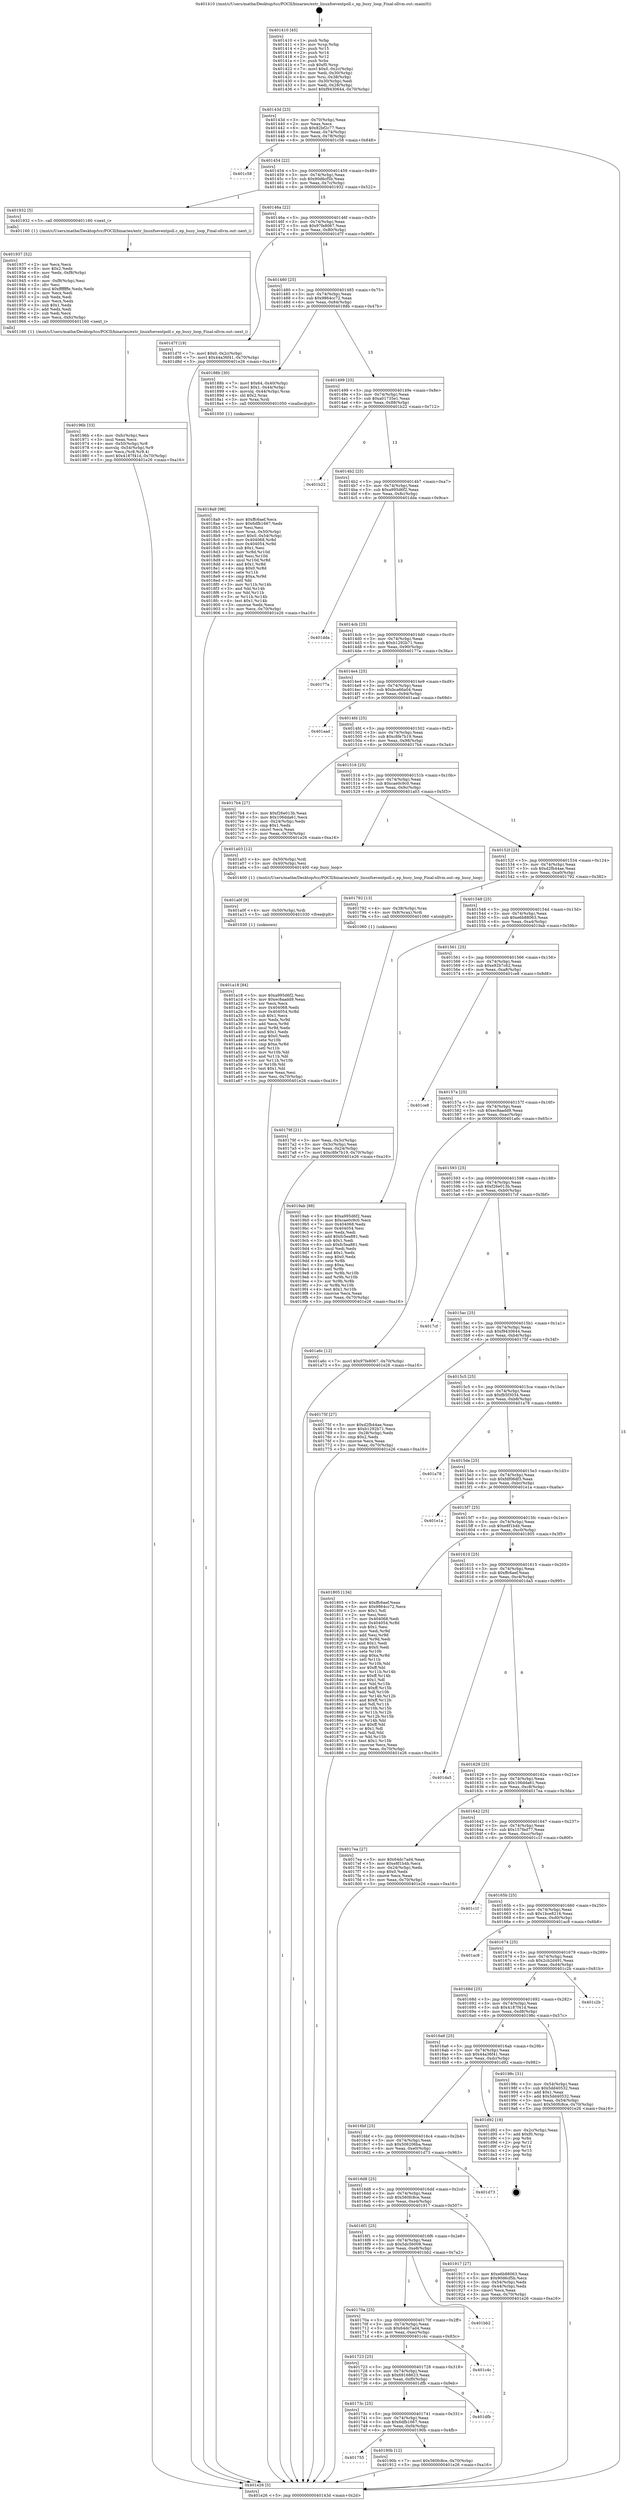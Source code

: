 digraph "0x401410" {
  label = "0x401410 (/mnt/c/Users/mathe/Desktop/tcc/POCII/binaries/extr_linuxfseventpoll.c_ep_busy_loop_Final-ollvm.out::main(0))"
  labelloc = "t"
  node[shape=record]

  Entry [label="",width=0.3,height=0.3,shape=circle,fillcolor=black,style=filled]
  "0x40143d" [label="{
     0x40143d [23]\l
     | [instrs]\l
     &nbsp;&nbsp;0x40143d \<+3\>: mov -0x70(%rbp),%eax\l
     &nbsp;&nbsp;0x401440 \<+2\>: mov %eax,%ecx\l
     &nbsp;&nbsp;0x401442 \<+6\>: sub $0x82bf2c77,%ecx\l
     &nbsp;&nbsp;0x401448 \<+3\>: mov %eax,-0x74(%rbp)\l
     &nbsp;&nbsp;0x40144b \<+3\>: mov %ecx,-0x78(%rbp)\l
     &nbsp;&nbsp;0x40144e \<+6\>: je 0000000000401c58 \<main+0x848\>\l
  }"]
  "0x401c58" [label="{
     0x401c58\l
  }", style=dashed]
  "0x401454" [label="{
     0x401454 [22]\l
     | [instrs]\l
     &nbsp;&nbsp;0x401454 \<+5\>: jmp 0000000000401459 \<main+0x49\>\l
     &nbsp;&nbsp;0x401459 \<+3\>: mov -0x74(%rbp),%eax\l
     &nbsp;&nbsp;0x40145c \<+5\>: sub $0x90d6cf5b,%eax\l
     &nbsp;&nbsp;0x401461 \<+3\>: mov %eax,-0x7c(%rbp)\l
     &nbsp;&nbsp;0x401464 \<+6\>: je 0000000000401932 \<main+0x522\>\l
  }"]
  Exit [label="",width=0.3,height=0.3,shape=circle,fillcolor=black,style=filled,peripheries=2]
  "0x401932" [label="{
     0x401932 [5]\l
     | [instrs]\l
     &nbsp;&nbsp;0x401932 \<+5\>: call 0000000000401160 \<next_i\>\l
     | [calls]\l
     &nbsp;&nbsp;0x401160 \{1\} (/mnt/c/Users/mathe/Desktop/tcc/POCII/binaries/extr_linuxfseventpoll.c_ep_busy_loop_Final-ollvm.out::next_i)\l
  }"]
  "0x40146a" [label="{
     0x40146a [22]\l
     | [instrs]\l
     &nbsp;&nbsp;0x40146a \<+5\>: jmp 000000000040146f \<main+0x5f\>\l
     &nbsp;&nbsp;0x40146f \<+3\>: mov -0x74(%rbp),%eax\l
     &nbsp;&nbsp;0x401472 \<+5\>: sub $0x97fe8067,%eax\l
     &nbsp;&nbsp;0x401477 \<+3\>: mov %eax,-0x80(%rbp)\l
     &nbsp;&nbsp;0x40147a \<+6\>: je 0000000000401d7f \<main+0x96f\>\l
  }"]
  "0x401a18" [label="{
     0x401a18 [84]\l
     | [instrs]\l
     &nbsp;&nbsp;0x401a18 \<+5\>: mov $0xa995d6f2,%esi\l
     &nbsp;&nbsp;0x401a1d \<+5\>: mov $0xec8aadd9,%eax\l
     &nbsp;&nbsp;0x401a22 \<+2\>: xor %ecx,%ecx\l
     &nbsp;&nbsp;0x401a24 \<+7\>: mov 0x404068,%edx\l
     &nbsp;&nbsp;0x401a2b \<+8\>: mov 0x404054,%r8d\l
     &nbsp;&nbsp;0x401a33 \<+3\>: sub $0x1,%ecx\l
     &nbsp;&nbsp;0x401a36 \<+3\>: mov %edx,%r9d\l
     &nbsp;&nbsp;0x401a39 \<+3\>: add %ecx,%r9d\l
     &nbsp;&nbsp;0x401a3c \<+4\>: imul %r9d,%edx\l
     &nbsp;&nbsp;0x401a40 \<+3\>: and $0x1,%edx\l
     &nbsp;&nbsp;0x401a43 \<+3\>: cmp $0x0,%edx\l
     &nbsp;&nbsp;0x401a46 \<+4\>: sete %r10b\l
     &nbsp;&nbsp;0x401a4a \<+4\>: cmp $0xa,%r8d\l
     &nbsp;&nbsp;0x401a4e \<+4\>: setl %r11b\l
     &nbsp;&nbsp;0x401a52 \<+3\>: mov %r10b,%bl\l
     &nbsp;&nbsp;0x401a55 \<+3\>: and %r11b,%bl\l
     &nbsp;&nbsp;0x401a58 \<+3\>: xor %r11b,%r10b\l
     &nbsp;&nbsp;0x401a5b \<+3\>: or %r10b,%bl\l
     &nbsp;&nbsp;0x401a5e \<+3\>: test $0x1,%bl\l
     &nbsp;&nbsp;0x401a61 \<+3\>: cmovne %eax,%esi\l
     &nbsp;&nbsp;0x401a64 \<+3\>: mov %esi,-0x70(%rbp)\l
     &nbsp;&nbsp;0x401a67 \<+5\>: jmp 0000000000401e26 \<main+0xa16\>\l
  }"]
  "0x401d7f" [label="{
     0x401d7f [19]\l
     | [instrs]\l
     &nbsp;&nbsp;0x401d7f \<+7\>: movl $0x0,-0x2c(%rbp)\l
     &nbsp;&nbsp;0x401d86 \<+7\>: movl $0x44a36f41,-0x70(%rbp)\l
     &nbsp;&nbsp;0x401d8d \<+5\>: jmp 0000000000401e26 \<main+0xa16\>\l
  }"]
  "0x401480" [label="{
     0x401480 [25]\l
     | [instrs]\l
     &nbsp;&nbsp;0x401480 \<+5\>: jmp 0000000000401485 \<main+0x75\>\l
     &nbsp;&nbsp;0x401485 \<+3\>: mov -0x74(%rbp),%eax\l
     &nbsp;&nbsp;0x401488 \<+5\>: sub $0x9864cc72,%eax\l
     &nbsp;&nbsp;0x40148d \<+6\>: mov %eax,-0x84(%rbp)\l
     &nbsp;&nbsp;0x401493 \<+6\>: je 000000000040188b \<main+0x47b\>\l
  }"]
  "0x401a0f" [label="{
     0x401a0f [9]\l
     | [instrs]\l
     &nbsp;&nbsp;0x401a0f \<+4\>: mov -0x50(%rbp),%rdi\l
     &nbsp;&nbsp;0x401a13 \<+5\>: call 0000000000401030 \<free@plt\>\l
     | [calls]\l
     &nbsp;&nbsp;0x401030 \{1\} (unknown)\l
  }"]
  "0x40188b" [label="{
     0x40188b [30]\l
     | [instrs]\l
     &nbsp;&nbsp;0x40188b \<+7\>: movl $0x64,-0x40(%rbp)\l
     &nbsp;&nbsp;0x401892 \<+7\>: movl $0x1,-0x44(%rbp)\l
     &nbsp;&nbsp;0x401899 \<+4\>: movslq -0x44(%rbp),%rax\l
     &nbsp;&nbsp;0x40189d \<+4\>: shl $0x2,%rax\l
     &nbsp;&nbsp;0x4018a1 \<+3\>: mov %rax,%rdi\l
     &nbsp;&nbsp;0x4018a4 \<+5\>: call 0000000000401050 \<malloc@plt\>\l
     | [calls]\l
     &nbsp;&nbsp;0x401050 \{1\} (unknown)\l
  }"]
  "0x401499" [label="{
     0x401499 [25]\l
     | [instrs]\l
     &nbsp;&nbsp;0x401499 \<+5\>: jmp 000000000040149e \<main+0x8e\>\l
     &nbsp;&nbsp;0x40149e \<+3\>: mov -0x74(%rbp),%eax\l
     &nbsp;&nbsp;0x4014a1 \<+5\>: sub $0xa01735e1,%eax\l
     &nbsp;&nbsp;0x4014a6 \<+6\>: mov %eax,-0x88(%rbp)\l
     &nbsp;&nbsp;0x4014ac \<+6\>: je 0000000000401b22 \<main+0x712\>\l
  }"]
  "0x40196b" [label="{
     0x40196b [33]\l
     | [instrs]\l
     &nbsp;&nbsp;0x40196b \<+6\>: mov -0xfc(%rbp),%ecx\l
     &nbsp;&nbsp;0x401971 \<+3\>: imul %eax,%ecx\l
     &nbsp;&nbsp;0x401974 \<+4\>: mov -0x50(%rbp),%r8\l
     &nbsp;&nbsp;0x401978 \<+4\>: movslq -0x54(%rbp),%r9\l
     &nbsp;&nbsp;0x40197c \<+4\>: mov %ecx,(%r8,%r9,4)\l
     &nbsp;&nbsp;0x401980 \<+7\>: movl $0x4187f41d,-0x70(%rbp)\l
     &nbsp;&nbsp;0x401987 \<+5\>: jmp 0000000000401e26 \<main+0xa16\>\l
  }"]
  "0x401b22" [label="{
     0x401b22\l
  }", style=dashed]
  "0x4014b2" [label="{
     0x4014b2 [25]\l
     | [instrs]\l
     &nbsp;&nbsp;0x4014b2 \<+5\>: jmp 00000000004014b7 \<main+0xa7\>\l
     &nbsp;&nbsp;0x4014b7 \<+3\>: mov -0x74(%rbp),%eax\l
     &nbsp;&nbsp;0x4014ba \<+5\>: sub $0xa995d6f2,%eax\l
     &nbsp;&nbsp;0x4014bf \<+6\>: mov %eax,-0x8c(%rbp)\l
     &nbsp;&nbsp;0x4014c5 \<+6\>: je 0000000000401dda \<main+0x9ca\>\l
  }"]
  "0x401937" [label="{
     0x401937 [52]\l
     | [instrs]\l
     &nbsp;&nbsp;0x401937 \<+2\>: xor %ecx,%ecx\l
     &nbsp;&nbsp;0x401939 \<+5\>: mov $0x2,%edx\l
     &nbsp;&nbsp;0x40193e \<+6\>: mov %edx,-0xf8(%rbp)\l
     &nbsp;&nbsp;0x401944 \<+1\>: cltd\l
     &nbsp;&nbsp;0x401945 \<+6\>: mov -0xf8(%rbp),%esi\l
     &nbsp;&nbsp;0x40194b \<+2\>: idiv %esi\l
     &nbsp;&nbsp;0x40194d \<+6\>: imul $0xfffffffe,%edx,%edx\l
     &nbsp;&nbsp;0x401953 \<+2\>: mov %ecx,%edi\l
     &nbsp;&nbsp;0x401955 \<+2\>: sub %edx,%edi\l
     &nbsp;&nbsp;0x401957 \<+2\>: mov %ecx,%edx\l
     &nbsp;&nbsp;0x401959 \<+3\>: sub $0x1,%edx\l
     &nbsp;&nbsp;0x40195c \<+2\>: add %edx,%edi\l
     &nbsp;&nbsp;0x40195e \<+2\>: sub %edi,%ecx\l
     &nbsp;&nbsp;0x401960 \<+6\>: mov %ecx,-0xfc(%rbp)\l
     &nbsp;&nbsp;0x401966 \<+5\>: call 0000000000401160 \<next_i\>\l
     | [calls]\l
     &nbsp;&nbsp;0x401160 \{1\} (/mnt/c/Users/mathe/Desktop/tcc/POCII/binaries/extr_linuxfseventpoll.c_ep_busy_loop_Final-ollvm.out::next_i)\l
  }"]
  "0x401dda" [label="{
     0x401dda\l
  }", style=dashed]
  "0x4014cb" [label="{
     0x4014cb [25]\l
     | [instrs]\l
     &nbsp;&nbsp;0x4014cb \<+5\>: jmp 00000000004014d0 \<main+0xc0\>\l
     &nbsp;&nbsp;0x4014d0 \<+3\>: mov -0x74(%rbp),%eax\l
     &nbsp;&nbsp;0x4014d3 \<+5\>: sub $0xb1292b71,%eax\l
     &nbsp;&nbsp;0x4014d8 \<+6\>: mov %eax,-0x90(%rbp)\l
     &nbsp;&nbsp;0x4014de \<+6\>: je 000000000040177a \<main+0x36a\>\l
  }"]
  "0x401755" [label="{
     0x401755\l
  }", style=dashed]
  "0x40177a" [label="{
     0x40177a\l
  }", style=dashed]
  "0x4014e4" [label="{
     0x4014e4 [25]\l
     | [instrs]\l
     &nbsp;&nbsp;0x4014e4 \<+5\>: jmp 00000000004014e9 \<main+0xd9\>\l
     &nbsp;&nbsp;0x4014e9 \<+3\>: mov -0x74(%rbp),%eax\l
     &nbsp;&nbsp;0x4014ec \<+5\>: sub $0xbca66a04,%eax\l
     &nbsp;&nbsp;0x4014f1 \<+6\>: mov %eax,-0x94(%rbp)\l
     &nbsp;&nbsp;0x4014f7 \<+6\>: je 0000000000401aad \<main+0x69d\>\l
  }"]
  "0x40190b" [label="{
     0x40190b [12]\l
     | [instrs]\l
     &nbsp;&nbsp;0x40190b \<+7\>: movl $0x560fc8ce,-0x70(%rbp)\l
     &nbsp;&nbsp;0x401912 \<+5\>: jmp 0000000000401e26 \<main+0xa16\>\l
  }"]
  "0x401aad" [label="{
     0x401aad\l
  }", style=dashed]
  "0x4014fd" [label="{
     0x4014fd [25]\l
     | [instrs]\l
     &nbsp;&nbsp;0x4014fd \<+5\>: jmp 0000000000401502 \<main+0xf2\>\l
     &nbsp;&nbsp;0x401502 \<+3\>: mov -0x74(%rbp),%eax\l
     &nbsp;&nbsp;0x401505 \<+5\>: sub $0xc8fe7b19,%eax\l
     &nbsp;&nbsp;0x40150a \<+6\>: mov %eax,-0x98(%rbp)\l
     &nbsp;&nbsp;0x401510 \<+6\>: je 00000000004017b4 \<main+0x3a4\>\l
  }"]
  "0x40173c" [label="{
     0x40173c [25]\l
     | [instrs]\l
     &nbsp;&nbsp;0x40173c \<+5\>: jmp 0000000000401741 \<main+0x331\>\l
     &nbsp;&nbsp;0x401741 \<+3\>: mov -0x74(%rbp),%eax\l
     &nbsp;&nbsp;0x401744 \<+5\>: sub $0x6dfb1667,%eax\l
     &nbsp;&nbsp;0x401749 \<+6\>: mov %eax,-0xf4(%rbp)\l
     &nbsp;&nbsp;0x40174f \<+6\>: je 000000000040190b \<main+0x4fb\>\l
  }"]
  "0x4017b4" [label="{
     0x4017b4 [27]\l
     | [instrs]\l
     &nbsp;&nbsp;0x4017b4 \<+5\>: mov $0xf26e013b,%eax\l
     &nbsp;&nbsp;0x4017b9 \<+5\>: mov $0x106dda61,%ecx\l
     &nbsp;&nbsp;0x4017be \<+3\>: mov -0x24(%rbp),%edx\l
     &nbsp;&nbsp;0x4017c1 \<+3\>: cmp $0x1,%edx\l
     &nbsp;&nbsp;0x4017c4 \<+3\>: cmovl %ecx,%eax\l
     &nbsp;&nbsp;0x4017c7 \<+3\>: mov %eax,-0x70(%rbp)\l
     &nbsp;&nbsp;0x4017ca \<+5\>: jmp 0000000000401e26 \<main+0xa16\>\l
  }"]
  "0x401516" [label="{
     0x401516 [25]\l
     | [instrs]\l
     &nbsp;&nbsp;0x401516 \<+5\>: jmp 000000000040151b \<main+0x10b\>\l
     &nbsp;&nbsp;0x40151b \<+3\>: mov -0x74(%rbp),%eax\l
     &nbsp;&nbsp;0x40151e \<+5\>: sub $0xcae0c9c0,%eax\l
     &nbsp;&nbsp;0x401523 \<+6\>: mov %eax,-0x9c(%rbp)\l
     &nbsp;&nbsp;0x401529 \<+6\>: je 0000000000401a03 \<main+0x5f3\>\l
  }"]
  "0x401dfb" [label="{
     0x401dfb\l
  }", style=dashed]
  "0x401a03" [label="{
     0x401a03 [12]\l
     | [instrs]\l
     &nbsp;&nbsp;0x401a03 \<+4\>: mov -0x50(%rbp),%rdi\l
     &nbsp;&nbsp;0x401a07 \<+3\>: mov -0x40(%rbp),%esi\l
     &nbsp;&nbsp;0x401a0a \<+5\>: call 0000000000401400 \<ep_busy_loop\>\l
     | [calls]\l
     &nbsp;&nbsp;0x401400 \{1\} (/mnt/c/Users/mathe/Desktop/tcc/POCII/binaries/extr_linuxfseventpoll.c_ep_busy_loop_Final-ollvm.out::ep_busy_loop)\l
  }"]
  "0x40152f" [label="{
     0x40152f [25]\l
     | [instrs]\l
     &nbsp;&nbsp;0x40152f \<+5\>: jmp 0000000000401534 \<main+0x124\>\l
     &nbsp;&nbsp;0x401534 \<+3\>: mov -0x74(%rbp),%eax\l
     &nbsp;&nbsp;0x401537 \<+5\>: sub $0xd2fb44ae,%eax\l
     &nbsp;&nbsp;0x40153c \<+6\>: mov %eax,-0xa0(%rbp)\l
     &nbsp;&nbsp;0x401542 \<+6\>: je 0000000000401792 \<main+0x382\>\l
  }"]
  "0x401723" [label="{
     0x401723 [25]\l
     | [instrs]\l
     &nbsp;&nbsp;0x401723 \<+5\>: jmp 0000000000401728 \<main+0x318\>\l
     &nbsp;&nbsp;0x401728 \<+3\>: mov -0x74(%rbp),%eax\l
     &nbsp;&nbsp;0x40172b \<+5\>: sub $0x69168623,%eax\l
     &nbsp;&nbsp;0x401730 \<+6\>: mov %eax,-0xf0(%rbp)\l
     &nbsp;&nbsp;0x401736 \<+6\>: je 0000000000401dfb \<main+0x9eb\>\l
  }"]
  "0x401792" [label="{
     0x401792 [13]\l
     | [instrs]\l
     &nbsp;&nbsp;0x401792 \<+4\>: mov -0x38(%rbp),%rax\l
     &nbsp;&nbsp;0x401796 \<+4\>: mov 0x8(%rax),%rdi\l
     &nbsp;&nbsp;0x40179a \<+5\>: call 0000000000401060 \<atoi@plt\>\l
     | [calls]\l
     &nbsp;&nbsp;0x401060 \{1\} (unknown)\l
  }"]
  "0x401548" [label="{
     0x401548 [25]\l
     | [instrs]\l
     &nbsp;&nbsp;0x401548 \<+5\>: jmp 000000000040154d \<main+0x13d\>\l
     &nbsp;&nbsp;0x40154d \<+3\>: mov -0x74(%rbp),%eax\l
     &nbsp;&nbsp;0x401550 \<+5\>: sub $0xe6b88063,%eax\l
     &nbsp;&nbsp;0x401555 \<+6\>: mov %eax,-0xa4(%rbp)\l
     &nbsp;&nbsp;0x40155b \<+6\>: je 00000000004019ab \<main+0x59b\>\l
  }"]
  "0x401c4c" [label="{
     0x401c4c\l
  }", style=dashed]
  "0x4019ab" [label="{
     0x4019ab [88]\l
     | [instrs]\l
     &nbsp;&nbsp;0x4019ab \<+5\>: mov $0xa995d6f2,%eax\l
     &nbsp;&nbsp;0x4019b0 \<+5\>: mov $0xcae0c9c0,%ecx\l
     &nbsp;&nbsp;0x4019b5 \<+7\>: mov 0x404068,%edx\l
     &nbsp;&nbsp;0x4019bc \<+7\>: mov 0x404054,%esi\l
     &nbsp;&nbsp;0x4019c3 \<+2\>: mov %edx,%edi\l
     &nbsp;&nbsp;0x4019c5 \<+6\>: add $0xfc5ea881,%edi\l
     &nbsp;&nbsp;0x4019cb \<+3\>: sub $0x1,%edi\l
     &nbsp;&nbsp;0x4019ce \<+6\>: sub $0xfc5ea881,%edi\l
     &nbsp;&nbsp;0x4019d4 \<+3\>: imul %edi,%edx\l
     &nbsp;&nbsp;0x4019d7 \<+3\>: and $0x1,%edx\l
     &nbsp;&nbsp;0x4019da \<+3\>: cmp $0x0,%edx\l
     &nbsp;&nbsp;0x4019dd \<+4\>: sete %r8b\l
     &nbsp;&nbsp;0x4019e1 \<+3\>: cmp $0xa,%esi\l
     &nbsp;&nbsp;0x4019e4 \<+4\>: setl %r9b\l
     &nbsp;&nbsp;0x4019e8 \<+3\>: mov %r8b,%r10b\l
     &nbsp;&nbsp;0x4019eb \<+3\>: and %r9b,%r10b\l
     &nbsp;&nbsp;0x4019ee \<+3\>: xor %r9b,%r8b\l
     &nbsp;&nbsp;0x4019f1 \<+3\>: or %r8b,%r10b\l
     &nbsp;&nbsp;0x4019f4 \<+4\>: test $0x1,%r10b\l
     &nbsp;&nbsp;0x4019f8 \<+3\>: cmovne %ecx,%eax\l
     &nbsp;&nbsp;0x4019fb \<+3\>: mov %eax,-0x70(%rbp)\l
     &nbsp;&nbsp;0x4019fe \<+5\>: jmp 0000000000401e26 \<main+0xa16\>\l
  }"]
  "0x401561" [label="{
     0x401561 [25]\l
     | [instrs]\l
     &nbsp;&nbsp;0x401561 \<+5\>: jmp 0000000000401566 \<main+0x156\>\l
     &nbsp;&nbsp;0x401566 \<+3\>: mov -0x74(%rbp),%eax\l
     &nbsp;&nbsp;0x401569 \<+5\>: sub $0xe92b7c62,%eax\l
     &nbsp;&nbsp;0x40156e \<+6\>: mov %eax,-0xa8(%rbp)\l
     &nbsp;&nbsp;0x401574 \<+6\>: je 0000000000401ce8 \<main+0x8d8\>\l
  }"]
  "0x40170a" [label="{
     0x40170a [25]\l
     | [instrs]\l
     &nbsp;&nbsp;0x40170a \<+5\>: jmp 000000000040170f \<main+0x2ff\>\l
     &nbsp;&nbsp;0x40170f \<+3\>: mov -0x74(%rbp),%eax\l
     &nbsp;&nbsp;0x401712 \<+5\>: sub $0x64dc7ad4,%eax\l
     &nbsp;&nbsp;0x401717 \<+6\>: mov %eax,-0xec(%rbp)\l
     &nbsp;&nbsp;0x40171d \<+6\>: je 0000000000401c4c \<main+0x83c\>\l
  }"]
  "0x401ce8" [label="{
     0x401ce8\l
  }", style=dashed]
  "0x40157a" [label="{
     0x40157a [25]\l
     | [instrs]\l
     &nbsp;&nbsp;0x40157a \<+5\>: jmp 000000000040157f \<main+0x16f\>\l
     &nbsp;&nbsp;0x40157f \<+3\>: mov -0x74(%rbp),%eax\l
     &nbsp;&nbsp;0x401582 \<+5\>: sub $0xec8aadd9,%eax\l
     &nbsp;&nbsp;0x401587 \<+6\>: mov %eax,-0xac(%rbp)\l
     &nbsp;&nbsp;0x40158d \<+6\>: je 0000000000401a6c \<main+0x65c\>\l
  }"]
  "0x401bb2" [label="{
     0x401bb2\l
  }", style=dashed]
  "0x401a6c" [label="{
     0x401a6c [12]\l
     | [instrs]\l
     &nbsp;&nbsp;0x401a6c \<+7\>: movl $0x97fe8067,-0x70(%rbp)\l
     &nbsp;&nbsp;0x401a73 \<+5\>: jmp 0000000000401e26 \<main+0xa16\>\l
  }"]
  "0x401593" [label="{
     0x401593 [25]\l
     | [instrs]\l
     &nbsp;&nbsp;0x401593 \<+5\>: jmp 0000000000401598 \<main+0x188\>\l
     &nbsp;&nbsp;0x401598 \<+3\>: mov -0x74(%rbp),%eax\l
     &nbsp;&nbsp;0x40159b \<+5\>: sub $0xf26e013b,%eax\l
     &nbsp;&nbsp;0x4015a0 \<+6\>: mov %eax,-0xb0(%rbp)\l
     &nbsp;&nbsp;0x4015a6 \<+6\>: je 00000000004017cf \<main+0x3bf\>\l
  }"]
  "0x4016f1" [label="{
     0x4016f1 [25]\l
     | [instrs]\l
     &nbsp;&nbsp;0x4016f1 \<+5\>: jmp 00000000004016f6 \<main+0x2e6\>\l
     &nbsp;&nbsp;0x4016f6 \<+3\>: mov -0x74(%rbp),%eax\l
     &nbsp;&nbsp;0x4016f9 \<+5\>: sub $0x5dc56008,%eax\l
     &nbsp;&nbsp;0x4016fe \<+6\>: mov %eax,-0xe8(%rbp)\l
     &nbsp;&nbsp;0x401704 \<+6\>: je 0000000000401bb2 \<main+0x7a2\>\l
  }"]
  "0x4017cf" [label="{
     0x4017cf\l
  }", style=dashed]
  "0x4015ac" [label="{
     0x4015ac [25]\l
     | [instrs]\l
     &nbsp;&nbsp;0x4015ac \<+5\>: jmp 00000000004015b1 \<main+0x1a1\>\l
     &nbsp;&nbsp;0x4015b1 \<+3\>: mov -0x74(%rbp),%eax\l
     &nbsp;&nbsp;0x4015b4 \<+5\>: sub $0xf9430644,%eax\l
     &nbsp;&nbsp;0x4015b9 \<+6\>: mov %eax,-0xb4(%rbp)\l
     &nbsp;&nbsp;0x4015bf \<+6\>: je 000000000040175f \<main+0x34f\>\l
  }"]
  "0x401917" [label="{
     0x401917 [27]\l
     | [instrs]\l
     &nbsp;&nbsp;0x401917 \<+5\>: mov $0xe6b88063,%eax\l
     &nbsp;&nbsp;0x40191c \<+5\>: mov $0x90d6cf5b,%ecx\l
     &nbsp;&nbsp;0x401921 \<+3\>: mov -0x54(%rbp),%edx\l
     &nbsp;&nbsp;0x401924 \<+3\>: cmp -0x44(%rbp),%edx\l
     &nbsp;&nbsp;0x401927 \<+3\>: cmovl %ecx,%eax\l
     &nbsp;&nbsp;0x40192a \<+3\>: mov %eax,-0x70(%rbp)\l
     &nbsp;&nbsp;0x40192d \<+5\>: jmp 0000000000401e26 \<main+0xa16\>\l
  }"]
  "0x40175f" [label="{
     0x40175f [27]\l
     | [instrs]\l
     &nbsp;&nbsp;0x40175f \<+5\>: mov $0xd2fb44ae,%eax\l
     &nbsp;&nbsp;0x401764 \<+5\>: mov $0xb1292b71,%ecx\l
     &nbsp;&nbsp;0x401769 \<+3\>: mov -0x28(%rbp),%edx\l
     &nbsp;&nbsp;0x40176c \<+3\>: cmp $0x2,%edx\l
     &nbsp;&nbsp;0x40176f \<+3\>: cmovne %ecx,%eax\l
     &nbsp;&nbsp;0x401772 \<+3\>: mov %eax,-0x70(%rbp)\l
     &nbsp;&nbsp;0x401775 \<+5\>: jmp 0000000000401e26 \<main+0xa16\>\l
  }"]
  "0x4015c5" [label="{
     0x4015c5 [25]\l
     | [instrs]\l
     &nbsp;&nbsp;0x4015c5 \<+5\>: jmp 00000000004015ca \<main+0x1ba\>\l
     &nbsp;&nbsp;0x4015ca \<+3\>: mov -0x74(%rbp),%eax\l
     &nbsp;&nbsp;0x4015cd \<+5\>: sub $0xfb5f3034,%eax\l
     &nbsp;&nbsp;0x4015d2 \<+6\>: mov %eax,-0xb8(%rbp)\l
     &nbsp;&nbsp;0x4015d8 \<+6\>: je 0000000000401a78 \<main+0x668\>\l
  }"]
  "0x401e26" [label="{
     0x401e26 [5]\l
     | [instrs]\l
     &nbsp;&nbsp;0x401e26 \<+5\>: jmp 000000000040143d \<main+0x2d\>\l
  }"]
  "0x401410" [label="{
     0x401410 [45]\l
     | [instrs]\l
     &nbsp;&nbsp;0x401410 \<+1\>: push %rbp\l
     &nbsp;&nbsp;0x401411 \<+3\>: mov %rsp,%rbp\l
     &nbsp;&nbsp;0x401414 \<+2\>: push %r15\l
     &nbsp;&nbsp;0x401416 \<+2\>: push %r14\l
     &nbsp;&nbsp;0x401418 \<+2\>: push %r12\l
     &nbsp;&nbsp;0x40141a \<+1\>: push %rbx\l
     &nbsp;&nbsp;0x40141b \<+7\>: sub $0xf0,%rsp\l
     &nbsp;&nbsp;0x401422 \<+7\>: movl $0x0,-0x2c(%rbp)\l
     &nbsp;&nbsp;0x401429 \<+3\>: mov %edi,-0x30(%rbp)\l
     &nbsp;&nbsp;0x40142c \<+4\>: mov %rsi,-0x38(%rbp)\l
     &nbsp;&nbsp;0x401430 \<+3\>: mov -0x30(%rbp),%edi\l
     &nbsp;&nbsp;0x401433 \<+3\>: mov %edi,-0x28(%rbp)\l
     &nbsp;&nbsp;0x401436 \<+7\>: movl $0xf9430644,-0x70(%rbp)\l
  }"]
  "0x40179f" [label="{
     0x40179f [21]\l
     | [instrs]\l
     &nbsp;&nbsp;0x40179f \<+3\>: mov %eax,-0x3c(%rbp)\l
     &nbsp;&nbsp;0x4017a2 \<+3\>: mov -0x3c(%rbp),%eax\l
     &nbsp;&nbsp;0x4017a5 \<+3\>: mov %eax,-0x24(%rbp)\l
     &nbsp;&nbsp;0x4017a8 \<+7\>: movl $0xc8fe7b19,-0x70(%rbp)\l
     &nbsp;&nbsp;0x4017af \<+5\>: jmp 0000000000401e26 \<main+0xa16\>\l
  }"]
  "0x4016d8" [label="{
     0x4016d8 [25]\l
     | [instrs]\l
     &nbsp;&nbsp;0x4016d8 \<+5\>: jmp 00000000004016dd \<main+0x2cd\>\l
     &nbsp;&nbsp;0x4016dd \<+3\>: mov -0x74(%rbp),%eax\l
     &nbsp;&nbsp;0x4016e0 \<+5\>: sub $0x560fc8ce,%eax\l
     &nbsp;&nbsp;0x4016e5 \<+6\>: mov %eax,-0xe4(%rbp)\l
     &nbsp;&nbsp;0x4016eb \<+6\>: je 0000000000401917 \<main+0x507\>\l
  }"]
  "0x401a78" [label="{
     0x401a78\l
  }", style=dashed]
  "0x4015de" [label="{
     0x4015de [25]\l
     | [instrs]\l
     &nbsp;&nbsp;0x4015de \<+5\>: jmp 00000000004015e3 \<main+0x1d3\>\l
     &nbsp;&nbsp;0x4015e3 \<+3\>: mov -0x74(%rbp),%eax\l
     &nbsp;&nbsp;0x4015e6 \<+5\>: sub $0xfdf06df3,%eax\l
     &nbsp;&nbsp;0x4015eb \<+6\>: mov %eax,-0xbc(%rbp)\l
     &nbsp;&nbsp;0x4015f1 \<+6\>: je 0000000000401e1a \<main+0xa0a\>\l
  }"]
  "0x401d73" [label="{
     0x401d73\l
  }", style=dashed]
  "0x401e1a" [label="{
     0x401e1a\l
  }", style=dashed]
  "0x4015f7" [label="{
     0x4015f7 [25]\l
     | [instrs]\l
     &nbsp;&nbsp;0x4015f7 \<+5\>: jmp 00000000004015fc \<main+0x1ec\>\l
     &nbsp;&nbsp;0x4015fc \<+3\>: mov -0x74(%rbp),%eax\l
     &nbsp;&nbsp;0x4015ff \<+5\>: sub $0xe8f1b4b,%eax\l
     &nbsp;&nbsp;0x401604 \<+6\>: mov %eax,-0xc0(%rbp)\l
     &nbsp;&nbsp;0x40160a \<+6\>: je 0000000000401805 \<main+0x3f5\>\l
  }"]
  "0x4016bf" [label="{
     0x4016bf [25]\l
     | [instrs]\l
     &nbsp;&nbsp;0x4016bf \<+5\>: jmp 00000000004016c4 \<main+0x2b4\>\l
     &nbsp;&nbsp;0x4016c4 \<+3\>: mov -0x74(%rbp),%eax\l
     &nbsp;&nbsp;0x4016c7 \<+5\>: sub $0x506206ba,%eax\l
     &nbsp;&nbsp;0x4016cc \<+6\>: mov %eax,-0xe0(%rbp)\l
     &nbsp;&nbsp;0x4016d2 \<+6\>: je 0000000000401d73 \<main+0x963\>\l
  }"]
  "0x401805" [label="{
     0x401805 [134]\l
     | [instrs]\l
     &nbsp;&nbsp;0x401805 \<+5\>: mov $0xffc6aef,%eax\l
     &nbsp;&nbsp;0x40180a \<+5\>: mov $0x9864cc72,%ecx\l
     &nbsp;&nbsp;0x40180f \<+2\>: mov $0x1,%dl\l
     &nbsp;&nbsp;0x401811 \<+2\>: xor %esi,%esi\l
     &nbsp;&nbsp;0x401813 \<+7\>: mov 0x404068,%edi\l
     &nbsp;&nbsp;0x40181a \<+8\>: mov 0x404054,%r8d\l
     &nbsp;&nbsp;0x401822 \<+3\>: sub $0x1,%esi\l
     &nbsp;&nbsp;0x401825 \<+3\>: mov %edi,%r9d\l
     &nbsp;&nbsp;0x401828 \<+3\>: add %esi,%r9d\l
     &nbsp;&nbsp;0x40182b \<+4\>: imul %r9d,%edi\l
     &nbsp;&nbsp;0x40182f \<+3\>: and $0x1,%edi\l
     &nbsp;&nbsp;0x401832 \<+3\>: cmp $0x0,%edi\l
     &nbsp;&nbsp;0x401835 \<+4\>: sete %r10b\l
     &nbsp;&nbsp;0x401839 \<+4\>: cmp $0xa,%r8d\l
     &nbsp;&nbsp;0x40183d \<+4\>: setl %r11b\l
     &nbsp;&nbsp;0x401841 \<+3\>: mov %r10b,%bl\l
     &nbsp;&nbsp;0x401844 \<+3\>: xor $0xff,%bl\l
     &nbsp;&nbsp;0x401847 \<+3\>: mov %r11b,%r14b\l
     &nbsp;&nbsp;0x40184a \<+4\>: xor $0xff,%r14b\l
     &nbsp;&nbsp;0x40184e \<+3\>: xor $0x1,%dl\l
     &nbsp;&nbsp;0x401851 \<+3\>: mov %bl,%r15b\l
     &nbsp;&nbsp;0x401854 \<+4\>: and $0xff,%r15b\l
     &nbsp;&nbsp;0x401858 \<+3\>: and %dl,%r10b\l
     &nbsp;&nbsp;0x40185b \<+3\>: mov %r14b,%r12b\l
     &nbsp;&nbsp;0x40185e \<+4\>: and $0xff,%r12b\l
     &nbsp;&nbsp;0x401862 \<+3\>: and %dl,%r11b\l
     &nbsp;&nbsp;0x401865 \<+3\>: or %r10b,%r15b\l
     &nbsp;&nbsp;0x401868 \<+3\>: or %r11b,%r12b\l
     &nbsp;&nbsp;0x40186b \<+3\>: xor %r12b,%r15b\l
     &nbsp;&nbsp;0x40186e \<+3\>: or %r14b,%bl\l
     &nbsp;&nbsp;0x401871 \<+3\>: xor $0xff,%bl\l
     &nbsp;&nbsp;0x401874 \<+3\>: or $0x1,%dl\l
     &nbsp;&nbsp;0x401877 \<+2\>: and %dl,%bl\l
     &nbsp;&nbsp;0x401879 \<+3\>: or %bl,%r15b\l
     &nbsp;&nbsp;0x40187c \<+4\>: test $0x1,%r15b\l
     &nbsp;&nbsp;0x401880 \<+3\>: cmovne %ecx,%eax\l
     &nbsp;&nbsp;0x401883 \<+3\>: mov %eax,-0x70(%rbp)\l
     &nbsp;&nbsp;0x401886 \<+5\>: jmp 0000000000401e26 \<main+0xa16\>\l
  }"]
  "0x401610" [label="{
     0x401610 [25]\l
     | [instrs]\l
     &nbsp;&nbsp;0x401610 \<+5\>: jmp 0000000000401615 \<main+0x205\>\l
     &nbsp;&nbsp;0x401615 \<+3\>: mov -0x74(%rbp),%eax\l
     &nbsp;&nbsp;0x401618 \<+5\>: sub $0xffc6aef,%eax\l
     &nbsp;&nbsp;0x40161d \<+6\>: mov %eax,-0xc4(%rbp)\l
     &nbsp;&nbsp;0x401623 \<+6\>: je 0000000000401da5 \<main+0x995\>\l
  }"]
  "0x401d92" [label="{
     0x401d92 [19]\l
     | [instrs]\l
     &nbsp;&nbsp;0x401d92 \<+3\>: mov -0x2c(%rbp),%eax\l
     &nbsp;&nbsp;0x401d95 \<+7\>: add $0xf0,%rsp\l
     &nbsp;&nbsp;0x401d9c \<+1\>: pop %rbx\l
     &nbsp;&nbsp;0x401d9d \<+2\>: pop %r12\l
     &nbsp;&nbsp;0x401d9f \<+2\>: pop %r14\l
     &nbsp;&nbsp;0x401da1 \<+2\>: pop %r15\l
     &nbsp;&nbsp;0x401da3 \<+1\>: pop %rbp\l
     &nbsp;&nbsp;0x401da4 \<+1\>: ret\l
  }"]
  "0x401da5" [label="{
     0x401da5\l
  }", style=dashed]
  "0x401629" [label="{
     0x401629 [25]\l
     | [instrs]\l
     &nbsp;&nbsp;0x401629 \<+5\>: jmp 000000000040162e \<main+0x21e\>\l
     &nbsp;&nbsp;0x40162e \<+3\>: mov -0x74(%rbp),%eax\l
     &nbsp;&nbsp;0x401631 \<+5\>: sub $0x106dda61,%eax\l
     &nbsp;&nbsp;0x401636 \<+6\>: mov %eax,-0xc8(%rbp)\l
     &nbsp;&nbsp;0x40163c \<+6\>: je 00000000004017ea \<main+0x3da\>\l
  }"]
  "0x4016a6" [label="{
     0x4016a6 [25]\l
     | [instrs]\l
     &nbsp;&nbsp;0x4016a6 \<+5\>: jmp 00000000004016ab \<main+0x29b\>\l
     &nbsp;&nbsp;0x4016ab \<+3\>: mov -0x74(%rbp),%eax\l
     &nbsp;&nbsp;0x4016ae \<+5\>: sub $0x44a36f41,%eax\l
     &nbsp;&nbsp;0x4016b3 \<+6\>: mov %eax,-0xdc(%rbp)\l
     &nbsp;&nbsp;0x4016b9 \<+6\>: je 0000000000401d92 \<main+0x982\>\l
  }"]
  "0x4017ea" [label="{
     0x4017ea [27]\l
     | [instrs]\l
     &nbsp;&nbsp;0x4017ea \<+5\>: mov $0x64dc7ad4,%eax\l
     &nbsp;&nbsp;0x4017ef \<+5\>: mov $0xe8f1b4b,%ecx\l
     &nbsp;&nbsp;0x4017f4 \<+3\>: mov -0x24(%rbp),%edx\l
     &nbsp;&nbsp;0x4017f7 \<+3\>: cmp $0x0,%edx\l
     &nbsp;&nbsp;0x4017fa \<+3\>: cmove %ecx,%eax\l
     &nbsp;&nbsp;0x4017fd \<+3\>: mov %eax,-0x70(%rbp)\l
     &nbsp;&nbsp;0x401800 \<+5\>: jmp 0000000000401e26 \<main+0xa16\>\l
  }"]
  "0x401642" [label="{
     0x401642 [25]\l
     | [instrs]\l
     &nbsp;&nbsp;0x401642 \<+5\>: jmp 0000000000401647 \<main+0x237\>\l
     &nbsp;&nbsp;0x401647 \<+3\>: mov -0x74(%rbp),%eax\l
     &nbsp;&nbsp;0x40164a \<+5\>: sub $0x157fed77,%eax\l
     &nbsp;&nbsp;0x40164f \<+6\>: mov %eax,-0xcc(%rbp)\l
     &nbsp;&nbsp;0x401655 \<+6\>: je 0000000000401c1f \<main+0x80f\>\l
  }"]
  "0x4018a9" [label="{
     0x4018a9 [98]\l
     | [instrs]\l
     &nbsp;&nbsp;0x4018a9 \<+5\>: mov $0xffc6aef,%ecx\l
     &nbsp;&nbsp;0x4018ae \<+5\>: mov $0x6dfb1667,%edx\l
     &nbsp;&nbsp;0x4018b3 \<+2\>: xor %esi,%esi\l
     &nbsp;&nbsp;0x4018b5 \<+4\>: mov %rax,-0x50(%rbp)\l
     &nbsp;&nbsp;0x4018b9 \<+7\>: movl $0x0,-0x54(%rbp)\l
     &nbsp;&nbsp;0x4018c0 \<+8\>: mov 0x404068,%r8d\l
     &nbsp;&nbsp;0x4018c8 \<+8\>: mov 0x404054,%r9d\l
     &nbsp;&nbsp;0x4018d0 \<+3\>: sub $0x1,%esi\l
     &nbsp;&nbsp;0x4018d3 \<+3\>: mov %r8d,%r10d\l
     &nbsp;&nbsp;0x4018d6 \<+3\>: add %esi,%r10d\l
     &nbsp;&nbsp;0x4018d9 \<+4\>: imul %r10d,%r8d\l
     &nbsp;&nbsp;0x4018dd \<+4\>: and $0x1,%r8d\l
     &nbsp;&nbsp;0x4018e1 \<+4\>: cmp $0x0,%r8d\l
     &nbsp;&nbsp;0x4018e5 \<+4\>: sete %r11b\l
     &nbsp;&nbsp;0x4018e9 \<+4\>: cmp $0xa,%r9d\l
     &nbsp;&nbsp;0x4018ed \<+3\>: setl %bl\l
     &nbsp;&nbsp;0x4018f0 \<+3\>: mov %r11b,%r14b\l
     &nbsp;&nbsp;0x4018f3 \<+3\>: and %bl,%r14b\l
     &nbsp;&nbsp;0x4018f6 \<+3\>: xor %bl,%r11b\l
     &nbsp;&nbsp;0x4018f9 \<+3\>: or %r11b,%r14b\l
     &nbsp;&nbsp;0x4018fc \<+4\>: test $0x1,%r14b\l
     &nbsp;&nbsp;0x401900 \<+3\>: cmovne %edx,%ecx\l
     &nbsp;&nbsp;0x401903 \<+3\>: mov %ecx,-0x70(%rbp)\l
     &nbsp;&nbsp;0x401906 \<+5\>: jmp 0000000000401e26 \<main+0xa16\>\l
  }"]
  "0x40198c" [label="{
     0x40198c [31]\l
     | [instrs]\l
     &nbsp;&nbsp;0x40198c \<+3\>: mov -0x54(%rbp),%eax\l
     &nbsp;&nbsp;0x40198f \<+5\>: sub $0x5dd40532,%eax\l
     &nbsp;&nbsp;0x401994 \<+3\>: add $0x1,%eax\l
     &nbsp;&nbsp;0x401997 \<+5\>: add $0x5dd40532,%eax\l
     &nbsp;&nbsp;0x40199c \<+3\>: mov %eax,-0x54(%rbp)\l
     &nbsp;&nbsp;0x40199f \<+7\>: movl $0x560fc8ce,-0x70(%rbp)\l
     &nbsp;&nbsp;0x4019a6 \<+5\>: jmp 0000000000401e26 \<main+0xa16\>\l
  }"]
  "0x401c1f" [label="{
     0x401c1f\l
  }", style=dashed]
  "0x40165b" [label="{
     0x40165b [25]\l
     | [instrs]\l
     &nbsp;&nbsp;0x40165b \<+5\>: jmp 0000000000401660 \<main+0x250\>\l
     &nbsp;&nbsp;0x401660 \<+3\>: mov -0x74(%rbp),%eax\l
     &nbsp;&nbsp;0x401663 \<+5\>: sub $0x1bce8216,%eax\l
     &nbsp;&nbsp;0x401668 \<+6\>: mov %eax,-0xd0(%rbp)\l
     &nbsp;&nbsp;0x40166e \<+6\>: je 0000000000401ac8 \<main+0x6b8\>\l
  }"]
  "0x40168d" [label="{
     0x40168d [25]\l
     | [instrs]\l
     &nbsp;&nbsp;0x40168d \<+5\>: jmp 0000000000401692 \<main+0x282\>\l
     &nbsp;&nbsp;0x401692 \<+3\>: mov -0x74(%rbp),%eax\l
     &nbsp;&nbsp;0x401695 \<+5\>: sub $0x4187f41d,%eax\l
     &nbsp;&nbsp;0x40169a \<+6\>: mov %eax,-0xd8(%rbp)\l
     &nbsp;&nbsp;0x4016a0 \<+6\>: je 000000000040198c \<main+0x57c\>\l
  }"]
  "0x401ac8" [label="{
     0x401ac8\l
  }", style=dashed]
  "0x401674" [label="{
     0x401674 [25]\l
     | [instrs]\l
     &nbsp;&nbsp;0x401674 \<+5\>: jmp 0000000000401679 \<main+0x269\>\l
     &nbsp;&nbsp;0x401679 \<+3\>: mov -0x74(%rbp),%eax\l
     &nbsp;&nbsp;0x40167c \<+5\>: sub $0x2cb2d491,%eax\l
     &nbsp;&nbsp;0x401681 \<+6\>: mov %eax,-0xd4(%rbp)\l
     &nbsp;&nbsp;0x401687 \<+6\>: je 0000000000401c2b \<main+0x81b\>\l
  }"]
  "0x401c2b" [label="{
     0x401c2b\l
  }", style=dashed]
  Entry -> "0x401410" [label=" 1"]
  "0x40143d" -> "0x401c58" [label=" 0"]
  "0x40143d" -> "0x401454" [label=" 16"]
  "0x401d92" -> Exit [label=" 1"]
  "0x401454" -> "0x401932" [label=" 1"]
  "0x401454" -> "0x40146a" [label=" 15"]
  "0x401d7f" -> "0x401e26" [label=" 1"]
  "0x40146a" -> "0x401d7f" [label=" 1"]
  "0x40146a" -> "0x401480" [label=" 14"]
  "0x401a6c" -> "0x401e26" [label=" 1"]
  "0x401480" -> "0x40188b" [label=" 1"]
  "0x401480" -> "0x401499" [label=" 13"]
  "0x401a18" -> "0x401e26" [label=" 1"]
  "0x401499" -> "0x401b22" [label=" 0"]
  "0x401499" -> "0x4014b2" [label=" 13"]
  "0x401a0f" -> "0x401a18" [label=" 1"]
  "0x4014b2" -> "0x401dda" [label=" 0"]
  "0x4014b2" -> "0x4014cb" [label=" 13"]
  "0x401a03" -> "0x401a0f" [label=" 1"]
  "0x4014cb" -> "0x40177a" [label=" 0"]
  "0x4014cb" -> "0x4014e4" [label=" 13"]
  "0x4019ab" -> "0x401e26" [label=" 1"]
  "0x4014e4" -> "0x401aad" [label=" 0"]
  "0x4014e4" -> "0x4014fd" [label=" 13"]
  "0x40198c" -> "0x401e26" [label=" 1"]
  "0x4014fd" -> "0x4017b4" [label=" 1"]
  "0x4014fd" -> "0x401516" [label=" 12"]
  "0x401937" -> "0x40196b" [label=" 1"]
  "0x401516" -> "0x401a03" [label=" 1"]
  "0x401516" -> "0x40152f" [label=" 11"]
  "0x401932" -> "0x401937" [label=" 1"]
  "0x40152f" -> "0x401792" [label=" 1"]
  "0x40152f" -> "0x401548" [label=" 10"]
  "0x40190b" -> "0x401e26" [label=" 1"]
  "0x401548" -> "0x4019ab" [label=" 1"]
  "0x401548" -> "0x401561" [label=" 9"]
  "0x40173c" -> "0x401755" [label=" 0"]
  "0x401561" -> "0x401ce8" [label=" 0"]
  "0x401561" -> "0x40157a" [label=" 9"]
  "0x40196b" -> "0x401e26" [label=" 1"]
  "0x40157a" -> "0x401a6c" [label=" 1"]
  "0x40157a" -> "0x401593" [label=" 8"]
  "0x401723" -> "0x40173c" [label=" 1"]
  "0x401593" -> "0x4017cf" [label=" 0"]
  "0x401593" -> "0x4015ac" [label=" 8"]
  "0x401917" -> "0x401e26" [label=" 2"]
  "0x4015ac" -> "0x40175f" [label=" 1"]
  "0x4015ac" -> "0x4015c5" [label=" 7"]
  "0x40175f" -> "0x401e26" [label=" 1"]
  "0x401410" -> "0x40143d" [label=" 1"]
  "0x401e26" -> "0x40143d" [label=" 15"]
  "0x401792" -> "0x40179f" [label=" 1"]
  "0x40179f" -> "0x401e26" [label=" 1"]
  "0x4017b4" -> "0x401e26" [label=" 1"]
  "0x40170a" -> "0x401723" [label=" 1"]
  "0x4015c5" -> "0x401a78" [label=" 0"]
  "0x4015c5" -> "0x4015de" [label=" 7"]
  "0x40173c" -> "0x40190b" [label=" 1"]
  "0x4015de" -> "0x401e1a" [label=" 0"]
  "0x4015de" -> "0x4015f7" [label=" 7"]
  "0x4016f1" -> "0x40170a" [label=" 1"]
  "0x4015f7" -> "0x401805" [label=" 1"]
  "0x4015f7" -> "0x401610" [label=" 6"]
  "0x401723" -> "0x401dfb" [label=" 0"]
  "0x401610" -> "0x401da5" [label=" 0"]
  "0x401610" -> "0x401629" [label=" 6"]
  "0x4016d8" -> "0x4016f1" [label=" 1"]
  "0x401629" -> "0x4017ea" [label=" 1"]
  "0x401629" -> "0x401642" [label=" 5"]
  "0x4017ea" -> "0x401e26" [label=" 1"]
  "0x401805" -> "0x401e26" [label=" 1"]
  "0x40188b" -> "0x4018a9" [label=" 1"]
  "0x4018a9" -> "0x401e26" [label=" 1"]
  "0x40170a" -> "0x401c4c" [label=" 0"]
  "0x401642" -> "0x401c1f" [label=" 0"]
  "0x401642" -> "0x40165b" [label=" 5"]
  "0x4016bf" -> "0x4016d8" [label=" 3"]
  "0x40165b" -> "0x401ac8" [label=" 0"]
  "0x40165b" -> "0x401674" [label=" 5"]
  "0x4016f1" -> "0x401bb2" [label=" 0"]
  "0x401674" -> "0x401c2b" [label=" 0"]
  "0x401674" -> "0x40168d" [label=" 5"]
  "0x4016bf" -> "0x401d73" [label=" 0"]
  "0x40168d" -> "0x40198c" [label=" 1"]
  "0x40168d" -> "0x4016a6" [label=" 4"]
  "0x4016d8" -> "0x401917" [label=" 2"]
  "0x4016a6" -> "0x401d92" [label=" 1"]
  "0x4016a6" -> "0x4016bf" [label=" 3"]
}
